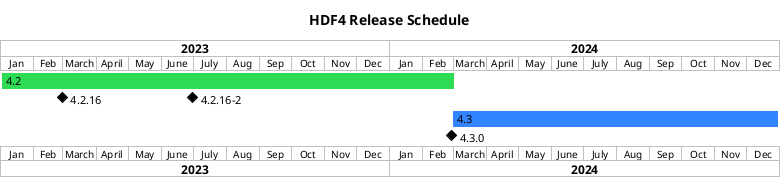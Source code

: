 @startgantt

title HDF4 Release Schedule

projectscale monthly
Project starts 2023-01-01

[4.2] starts 2022-01-01 and lasts 61 weeks
[4.2.16] happens 2023-02-28
[4.2.16-2] happens 2023-06-30
[4.2.16-2] displays on same row as [4.2.16]
[4.2] is colored in #2EDB54

[4.3] starts 2024-02-28 and lasts 44 weeks
[4.3.0] happens 2024-02-28
[4.3] is colored in #3385FF

@endgantt
